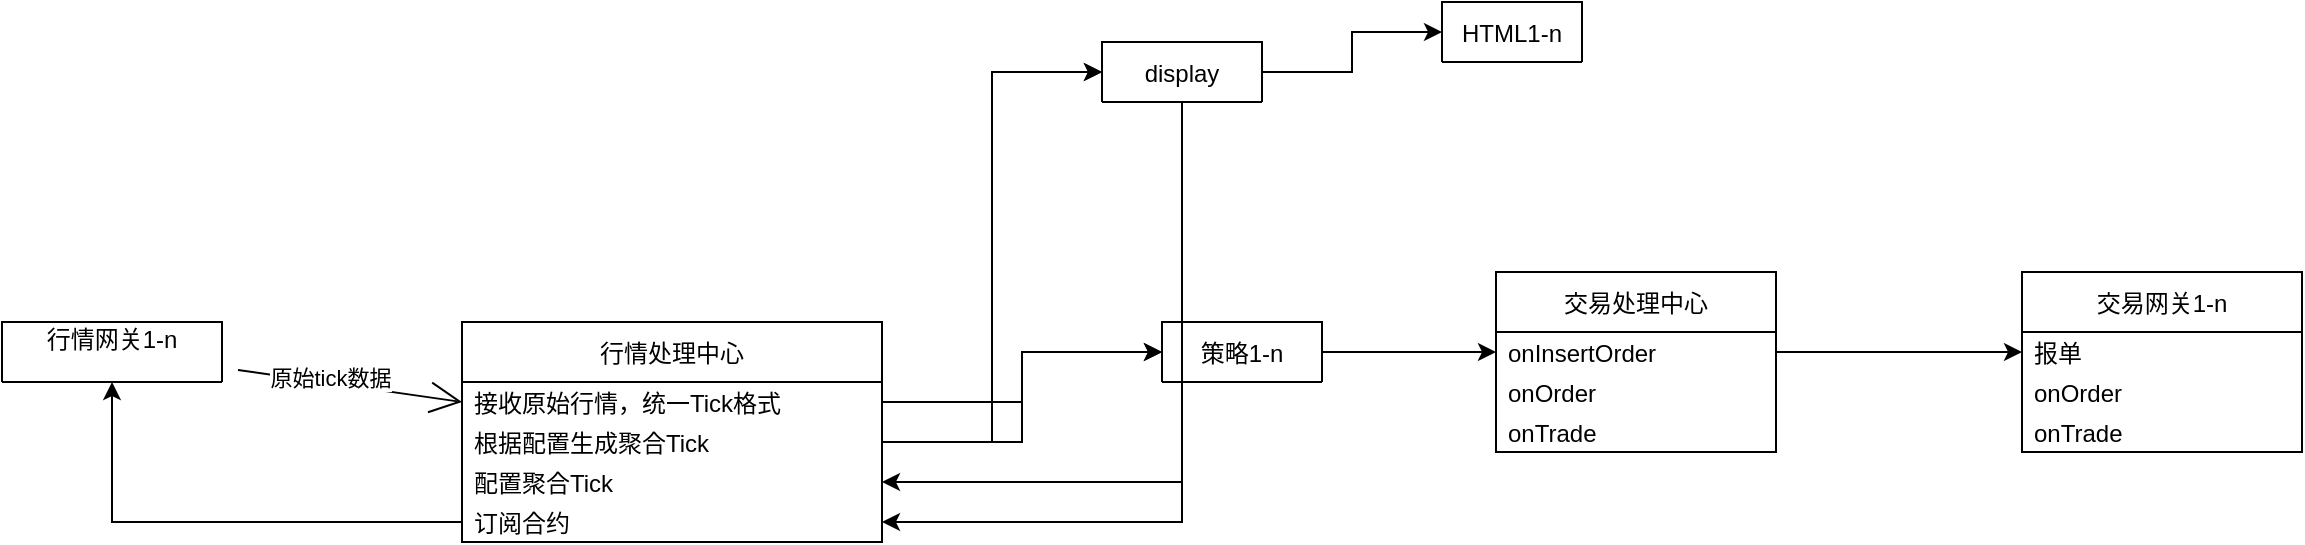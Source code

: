 <mxfile version="20.0.4" type="github">
  <diagram id="C5RBs43oDa-KdzZeNtuy" name="Page-1">
    <mxGraphModel dx="599" dy="402" grid="1" gridSize="10" guides="1" tooltips="1" connect="1" arrows="1" fold="1" page="1" pageScale="1" pageWidth="827" pageHeight="1169" math="0" shadow="0">
      <root>
        <mxCell id="WIyWlLk6GJQsqaUBKTNV-0" />
        <mxCell id="WIyWlLk6GJQsqaUBKTNV-1" parent="WIyWlLk6GJQsqaUBKTNV-0" />
        <mxCell id="gMpJyhBi3CQo7QQIgfAx-2" value="" style="edgeStyle=none;curved=1;rounded=0;orthogonalLoop=1;jettySize=auto;html=1;endArrow=open;startSize=14;endSize=14;sourcePerimeterSpacing=8;targetPerimeterSpacing=8;entryX=0;entryY=0.5;entryDx=0;entryDy=0;" parent="WIyWlLk6GJQsqaUBKTNV-1" source="A8Ga46cT87o5-AlIvQzW-38" target="gMpJyhBi3CQo7QQIgfAx-13" edge="1">
          <mxGeometry relative="1" as="geometry">
            <mxPoint x="312" y="238.898" as="targetPoint" />
            <mxPoint x="118" y="217.837" as="sourcePoint" />
          </mxGeometry>
        </mxCell>
        <mxCell id="gMpJyhBi3CQo7QQIgfAx-4" value="原始tick数据" style="edgeLabel;html=1;align=center;verticalAlign=middle;resizable=0;points=[];" parent="gMpJyhBi3CQo7QQIgfAx-2" vertex="1" connectable="0">
          <mxGeometry x="-0.176" y="3" relative="1" as="geometry">
            <mxPoint x="-1" as="offset" />
          </mxGeometry>
        </mxCell>
        <mxCell id="gMpJyhBi3CQo7QQIgfAx-12" value="行情处理中心" style="swimlane;fontStyle=0;childLayout=stackLayout;horizontal=1;startSize=30;horizontalStack=0;resizeParent=1;resizeParentMax=0;resizeLast=0;collapsible=1;marginBottom=0;hachureGap=4;" parent="WIyWlLk6GJQsqaUBKTNV-1" vertex="1">
          <mxGeometry x="310" y="170" width="210" height="110" as="geometry">
            <mxRectangle x="310" y="170" width="110" height="30" as="alternateBounds" />
          </mxGeometry>
        </mxCell>
        <mxCell id="gMpJyhBi3CQo7QQIgfAx-13" value="接收原始行情，统一Tick格式" style="text;strokeColor=none;fillColor=none;align=left;verticalAlign=middle;spacingLeft=4;spacingRight=4;overflow=hidden;points=[[0,0.5],[1,0.5]];portConstraint=eastwest;rotatable=0;hachureGap=4;" parent="gMpJyhBi3CQo7QQIgfAx-12" vertex="1">
          <mxGeometry y="30" width="210" height="20" as="geometry" />
        </mxCell>
        <mxCell id="gMpJyhBi3CQo7QQIgfAx-19" value="根据配置生成聚合Tick" style="text;strokeColor=none;fillColor=none;align=left;verticalAlign=middle;spacingLeft=4;spacingRight=4;overflow=hidden;points=[[0,0.5],[1,0.5]];portConstraint=eastwest;rotatable=0;hachureGap=4;" parent="gMpJyhBi3CQo7QQIgfAx-12" vertex="1">
          <mxGeometry y="50" width="210" height="20" as="geometry" />
        </mxCell>
        <mxCell id="gMpJyhBi3CQo7QQIgfAx-18" value="配置聚合Tick" style="text;strokeColor=none;fillColor=none;align=left;verticalAlign=middle;spacingLeft=4;spacingRight=4;overflow=hidden;points=[[0,0.5],[1,0.5]];portConstraint=eastwest;rotatable=0;hachureGap=4;" parent="gMpJyhBi3CQo7QQIgfAx-12" vertex="1">
          <mxGeometry y="70" width="210" height="20" as="geometry" />
        </mxCell>
        <mxCell id="gMpJyhBi3CQo7QQIgfAx-15" value="订阅合约" style="text;strokeColor=none;fillColor=none;align=left;verticalAlign=middle;spacingLeft=4;spacingRight=4;overflow=hidden;points=[[0,0.5],[1,0.5]];portConstraint=eastwest;rotatable=0;hachureGap=4;" parent="gMpJyhBi3CQo7QQIgfAx-12" vertex="1">
          <mxGeometry y="90" width="210" height="20" as="geometry" />
        </mxCell>
        <mxCell id="A8Ga46cT87o5-AlIvQzW-4" value="display" style="swimlane;fontStyle=0;childLayout=stackLayout;horizontal=1;startSize=30;horizontalStack=0;resizeParent=1;resizeParentMax=0;resizeLast=0;collapsible=1;marginBottom=0;" vertex="1" collapsed="1" parent="WIyWlLk6GJQsqaUBKTNV-1">
          <mxGeometry x="630" y="30" width="80" height="30" as="geometry">
            <mxRectangle x="630" y="30" width="140" height="110" as="alternateBounds" />
          </mxGeometry>
        </mxCell>
        <mxCell id="A8Ga46cT87o5-AlIvQzW-5" value="socket服务端" style="text;strokeColor=none;fillColor=none;align=left;verticalAlign=middle;spacingLeft=4;spacingRight=4;overflow=hidden;points=[[0,0.5],[1,0.5]];portConstraint=eastwest;rotatable=0;" vertex="1" parent="A8Ga46cT87o5-AlIvQzW-4">
          <mxGeometry y="30" width="140" height="20" as="geometry" />
        </mxCell>
        <mxCell id="A8Ga46cT87o5-AlIvQzW-6" value="Item 2" style="text;strokeColor=none;fillColor=none;align=left;verticalAlign=middle;spacingLeft=4;spacingRight=4;overflow=hidden;points=[[0,0.5],[1,0.5]];portConstraint=eastwest;rotatable=0;" vertex="1" parent="A8Ga46cT87o5-AlIvQzW-4">
          <mxGeometry y="50" width="140" height="30" as="geometry" />
        </mxCell>
        <mxCell id="A8Ga46cT87o5-AlIvQzW-7" value="Item 3" style="text;strokeColor=none;fillColor=none;align=left;verticalAlign=middle;spacingLeft=4;spacingRight=4;overflow=hidden;points=[[0,0.5],[1,0.5]];portConstraint=eastwest;rotatable=0;" vertex="1" parent="A8Ga46cT87o5-AlIvQzW-4">
          <mxGeometry y="80" width="140" height="30" as="geometry" />
        </mxCell>
        <mxCell id="A8Ga46cT87o5-AlIvQzW-8" style="edgeStyle=orthogonalEdgeStyle;rounded=0;orthogonalLoop=1;jettySize=auto;html=1;entryX=0;entryY=0.5;entryDx=0;entryDy=0;" edge="1" parent="WIyWlLk6GJQsqaUBKTNV-1" source="gMpJyhBi3CQo7QQIgfAx-13" target="A8Ga46cT87o5-AlIvQzW-5">
          <mxGeometry relative="1" as="geometry" />
        </mxCell>
        <mxCell id="A8Ga46cT87o5-AlIvQzW-9" style="edgeStyle=orthogonalEdgeStyle;rounded=0;orthogonalLoop=1;jettySize=auto;html=1;entryX=0;entryY=0.5;entryDx=0;entryDy=0;" edge="1" parent="WIyWlLk6GJQsqaUBKTNV-1" source="gMpJyhBi3CQo7QQIgfAx-19" target="A8Ga46cT87o5-AlIvQzW-5">
          <mxGeometry relative="1" as="geometry" />
        </mxCell>
        <mxCell id="A8Ga46cT87o5-AlIvQzW-14" style="edgeStyle=orthogonalEdgeStyle;rounded=0;orthogonalLoop=1;jettySize=auto;html=1;" edge="1" parent="WIyWlLk6GJQsqaUBKTNV-1" source="A8Ga46cT87o5-AlIvQzW-5" target="gMpJyhBi3CQo7QQIgfAx-15">
          <mxGeometry relative="1" as="geometry" />
        </mxCell>
        <mxCell id="A8Ga46cT87o5-AlIvQzW-32" style="edgeStyle=orthogonalEdgeStyle;rounded=0;orthogonalLoop=1;jettySize=auto;html=1;entryX=0;entryY=0.5;entryDx=0;entryDy=0;" edge="1" parent="WIyWlLk6GJQsqaUBKTNV-1" source="A8Ga46cT87o5-AlIvQzW-17" target="A8Ga46cT87o5-AlIvQzW-29">
          <mxGeometry relative="1" as="geometry" />
        </mxCell>
        <mxCell id="A8Ga46cT87o5-AlIvQzW-17" value="策略1-n" style="swimlane;fontStyle=0;childLayout=stackLayout;horizontal=1;startSize=30;horizontalStack=0;resizeParent=1;resizeParentMax=0;resizeLast=0;collapsible=1;marginBottom=0;" vertex="1" collapsed="1" parent="WIyWlLk6GJQsqaUBKTNV-1">
          <mxGeometry x="660" y="170" width="80" height="30" as="geometry">
            <mxRectangle x="660" y="170" width="140" height="120" as="alternateBounds" />
          </mxGeometry>
        </mxCell>
        <mxCell id="A8Ga46cT87o5-AlIvQzW-18" value="onTick" style="text;strokeColor=none;fillColor=none;align=left;verticalAlign=middle;spacingLeft=4;spacingRight=4;overflow=hidden;points=[[0,0.5],[1,0.5]];portConstraint=eastwest;rotatable=0;" vertex="1" parent="A8Ga46cT87o5-AlIvQzW-17">
          <mxGeometry y="30" width="140" height="30" as="geometry" />
        </mxCell>
        <mxCell id="A8Ga46cT87o5-AlIvQzW-19" value="onOrder" style="text;strokeColor=none;fillColor=none;align=left;verticalAlign=middle;spacingLeft=4;spacingRight=4;overflow=hidden;points=[[0,0.5],[1,0.5]];portConstraint=eastwest;rotatable=0;" vertex="1" parent="A8Ga46cT87o5-AlIvQzW-17">
          <mxGeometry y="60" width="140" height="30" as="geometry" />
        </mxCell>
        <mxCell id="A8Ga46cT87o5-AlIvQzW-20" value="onTrade" style="text;strokeColor=none;fillColor=none;align=left;verticalAlign=middle;spacingLeft=4;spacingRight=4;overflow=hidden;points=[[0,0.5],[1,0.5]];portConstraint=eastwest;rotatable=0;" vertex="1" parent="A8Ga46cT87o5-AlIvQzW-17">
          <mxGeometry y="90" width="140" height="30" as="geometry" />
        </mxCell>
        <mxCell id="A8Ga46cT87o5-AlIvQzW-25" style="edgeStyle=orthogonalEdgeStyle;rounded=0;orthogonalLoop=1;jettySize=auto;html=1;entryX=0;entryY=0.5;entryDx=0;entryDy=0;" edge="1" parent="WIyWlLk6GJQsqaUBKTNV-1" source="gMpJyhBi3CQo7QQIgfAx-13" target="A8Ga46cT87o5-AlIvQzW-18">
          <mxGeometry relative="1" as="geometry" />
        </mxCell>
        <mxCell id="A8Ga46cT87o5-AlIvQzW-26" style="edgeStyle=orthogonalEdgeStyle;rounded=0;orthogonalLoop=1;jettySize=auto;html=1;entryX=0;entryY=0.5;entryDx=0;entryDy=0;" edge="1" parent="WIyWlLk6GJQsqaUBKTNV-1" source="gMpJyhBi3CQo7QQIgfAx-19" target="A8Ga46cT87o5-AlIvQzW-18">
          <mxGeometry relative="1" as="geometry" />
        </mxCell>
        <mxCell id="A8Ga46cT87o5-AlIvQzW-28" value="交易处理中心" style="swimlane;fontStyle=0;childLayout=stackLayout;horizontal=1;startSize=30;horizontalStack=0;resizeParent=1;resizeParentMax=0;resizeLast=0;collapsible=1;marginBottom=0;" vertex="1" parent="WIyWlLk6GJQsqaUBKTNV-1">
          <mxGeometry x="827" y="145" width="140" height="90" as="geometry" />
        </mxCell>
        <mxCell id="A8Ga46cT87o5-AlIvQzW-29" value="onInsertOrder" style="text;strokeColor=none;fillColor=none;align=left;verticalAlign=middle;spacingLeft=4;spacingRight=4;overflow=hidden;points=[[0,0.5],[1,0.5]];portConstraint=eastwest;rotatable=0;" vertex="1" parent="A8Ga46cT87o5-AlIvQzW-28">
          <mxGeometry y="30" width="140" height="20" as="geometry" />
        </mxCell>
        <mxCell id="A8Ga46cT87o5-AlIvQzW-30" value="onOrder" style="text;strokeColor=none;fillColor=none;align=left;verticalAlign=middle;spacingLeft=4;spacingRight=4;overflow=hidden;points=[[0,0.5],[1,0.5]];portConstraint=eastwest;rotatable=0;" vertex="1" parent="A8Ga46cT87o5-AlIvQzW-28">
          <mxGeometry y="50" width="140" height="20" as="geometry" />
        </mxCell>
        <mxCell id="A8Ga46cT87o5-AlIvQzW-31" value="onTrade" style="text;strokeColor=none;fillColor=none;align=left;verticalAlign=middle;spacingLeft=4;spacingRight=4;overflow=hidden;points=[[0,0.5],[1,0.5]];portConstraint=eastwest;rotatable=0;" vertex="1" parent="A8Ga46cT87o5-AlIvQzW-28">
          <mxGeometry y="70" width="140" height="20" as="geometry" />
        </mxCell>
        <mxCell id="A8Ga46cT87o5-AlIvQzW-33" value="交易网关1-n" style="swimlane;fontStyle=0;childLayout=stackLayout;horizontal=1;startSize=30;horizontalStack=0;resizeParent=1;resizeParentMax=0;resizeLast=0;collapsible=1;marginBottom=0;" vertex="1" parent="WIyWlLk6GJQsqaUBKTNV-1">
          <mxGeometry x="1090" y="145" width="140" height="90" as="geometry" />
        </mxCell>
        <mxCell id="A8Ga46cT87o5-AlIvQzW-34" value="报单" style="text;strokeColor=none;fillColor=none;align=left;verticalAlign=middle;spacingLeft=4;spacingRight=4;overflow=hidden;points=[[0,0.5],[1,0.5]];portConstraint=eastwest;rotatable=0;" vertex="1" parent="A8Ga46cT87o5-AlIvQzW-33">
          <mxGeometry y="30" width="140" height="20" as="geometry" />
        </mxCell>
        <mxCell id="A8Ga46cT87o5-AlIvQzW-35" value="onOrder" style="text;strokeColor=none;fillColor=none;align=left;verticalAlign=middle;spacingLeft=4;spacingRight=4;overflow=hidden;points=[[0,0.5],[1,0.5]];portConstraint=eastwest;rotatable=0;" vertex="1" parent="A8Ga46cT87o5-AlIvQzW-33">
          <mxGeometry y="50" width="140" height="20" as="geometry" />
        </mxCell>
        <mxCell id="A8Ga46cT87o5-AlIvQzW-36" value="onTrade" style="text;strokeColor=none;fillColor=none;align=left;verticalAlign=middle;spacingLeft=4;spacingRight=4;overflow=hidden;points=[[0,0.5],[1,0.5]];portConstraint=eastwest;rotatable=0;" vertex="1" parent="A8Ga46cT87o5-AlIvQzW-33">
          <mxGeometry y="70" width="140" height="20" as="geometry" />
        </mxCell>
        <mxCell id="A8Ga46cT87o5-AlIvQzW-37" value="行情网关1-n&#xa;" style="swimlane;fontStyle=0;childLayout=stackLayout;horizontal=1;startSize=30;horizontalStack=0;resizeParent=1;resizeParentMax=0;resizeLast=0;collapsible=1;marginBottom=0;" vertex="1" collapsed="1" parent="WIyWlLk6GJQsqaUBKTNV-1">
          <mxGeometry x="80" y="170" width="110" height="30" as="geometry">
            <mxRectangle x="80" y="170" width="140" height="120" as="alternateBounds" />
          </mxGeometry>
        </mxCell>
        <mxCell id="A8Ga46cT87o5-AlIvQzW-38" value="深度行情回调" style="text;strokeColor=none;fillColor=none;align=left;verticalAlign=middle;spacingLeft=4;spacingRight=4;overflow=hidden;points=[[0,0.5],[1,0.5]];portConstraint=eastwest;rotatable=0;" vertex="1" parent="A8Ga46cT87o5-AlIvQzW-37">
          <mxGeometry y="30" width="140" height="30" as="geometry" />
        </mxCell>
        <mxCell id="A8Ga46cT87o5-AlIvQzW-39" value="订阅合约" style="text;strokeColor=none;fillColor=none;align=left;verticalAlign=middle;spacingLeft=4;spacingRight=4;overflow=hidden;points=[[0,0.5],[1,0.5]];portConstraint=eastwest;rotatable=0;" vertex="1" parent="A8Ga46cT87o5-AlIvQzW-37">
          <mxGeometry y="60" width="140" height="30" as="geometry" />
        </mxCell>
        <mxCell id="A8Ga46cT87o5-AlIvQzW-40" value="..." style="text;strokeColor=none;fillColor=none;align=left;verticalAlign=middle;spacingLeft=4;spacingRight=4;overflow=hidden;points=[[0,0.5],[1,0.5]];portConstraint=eastwest;rotatable=0;" vertex="1" parent="A8Ga46cT87o5-AlIvQzW-37">
          <mxGeometry y="90" width="140" height="30" as="geometry" />
        </mxCell>
        <mxCell id="A8Ga46cT87o5-AlIvQzW-41" style="edgeStyle=orthogonalEdgeStyle;rounded=0;orthogonalLoop=1;jettySize=auto;html=1;" edge="1" parent="WIyWlLk6GJQsqaUBKTNV-1" source="gMpJyhBi3CQo7QQIgfAx-15" target="A8Ga46cT87o5-AlIvQzW-39">
          <mxGeometry relative="1" as="geometry" />
        </mxCell>
        <mxCell id="A8Ga46cT87o5-AlIvQzW-42" value="HTML1-n" style="swimlane;fontStyle=0;childLayout=stackLayout;horizontal=1;startSize=30;horizontalStack=0;resizeParent=1;resizeParentMax=0;resizeLast=0;collapsible=1;marginBottom=0;" vertex="1" collapsed="1" parent="WIyWlLk6GJQsqaUBKTNV-1">
          <mxGeometry x="800" y="10" width="70" height="30" as="geometry">
            <mxRectangle x="800" y="10" width="140" height="90" as="alternateBounds" />
          </mxGeometry>
        </mxCell>
        <mxCell id="A8Ga46cT87o5-AlIvQzW-43" value="行情列表" style="text;strokeColor=none;fillColor=none;align=left;verticalAlign=middle;spacingLeft=4;spacingRight=4;overflow=hidden;points=[[0,0.5],[1,0.5]];portConstraint=eastwest;rotatable=0;" vertex="1" parent="A8Ga46cT87o5-AlIvQzW-42">
          <mxGeometry y="30" width="140" height="20" as="geometry" />
        </mxCell>
        <mxCell id="A8Ga46cT87o5-AlIvQzW-44" value="策略列表" style="text;strokeColor=none;fillColor=none;align=left;verticalAlign=middle;spacingLeft=4;spacingRight=4;overflow=hidden;points=[[0,0.5],[1,0.5]];portConstraint=eastwest;rotatable=0;" vertex="1" parent="A8Ga46cT87o5-AlIvQzW-42">
          <mxGeometry y="50" width="140" height="20" as="geometry" />
        </mxCell>
        <mxCell id="A8Ga46cT87o5-AlIvQzW-45" value="日志" style="text;strokeColor=none;fillColor=none;align=left;verticalAlign=middle;spacingLeft=4;spacingRight=4;overflow=hidden;points=[[0,0.5],[1,0.5]];portConstraint=eastwest;rotatable=0;" vertex="1" parent="A8Ga46cT87o5-AlIvQzW-42">
          <mxGeometry y="70" width="140" height="20" as="geometry" />
        </mxCell>
        <mxCell id="A8Ga46cT87o5-AlIvQzW-46" style="edgeStyle=orthogonalEdgeStyle;rounded=0;orthogonalLoop=1;jettySize=auto;html=1;entryX=0;entryY=0.5;entryDx=0;entryDy=0;" edge="1" parent="WIyWlLk6GJQsqaUBKTNV-1" source="A8Ga46cT87o5-AlIvQzW-5" target="A8Ga46cT87o5-AlIvQzW-43">
          <mxGeometry relative="1" as="geometry" />
        </mxCell>
        <mxCell id="A8Ga46cT87o5-AlIvQzW-47" style="edgeStyle=orthogonalEdgeStyle;rounded=0;orthogonalLoop=1;jettySize=auto;html=1;" edge="1" parent="WIyWlLk6GJQsqaUBKTNV-1" source="A8Ga46cT87o5-AlIvQzW-5" target="gMpJyhBi3CQo7QQIgfAx-18">
          <mxGeometry relative="1" as="geometry" />
        </mxCell>
        <mxCell id="A8Ga46cT87o5-AlIvQzW-48" style="edgeStyle=orthogonalEdgeStyle;rounded=0;orthogonalLoop=1;jettySize=auto;html=1;entryX=0;entryY=0.5;entryDx=0;entryDy=0;" edge="1" parent="WIyWlLk6GJQsqaUBKTNV-1" source="A8Ga46cT87o5-AlIvQzW-29" target="A8Ga46cT87o5-AlIvQzW-34">
          <mxGeometry relative="1" as="geometry">
            <mxPoint x="1010" y="185" as="targetPoint" />
          </mxGeometry>
        </mxCell>
      </root>
    </mxGraphModel>
  </diagram>
</mxfile>
